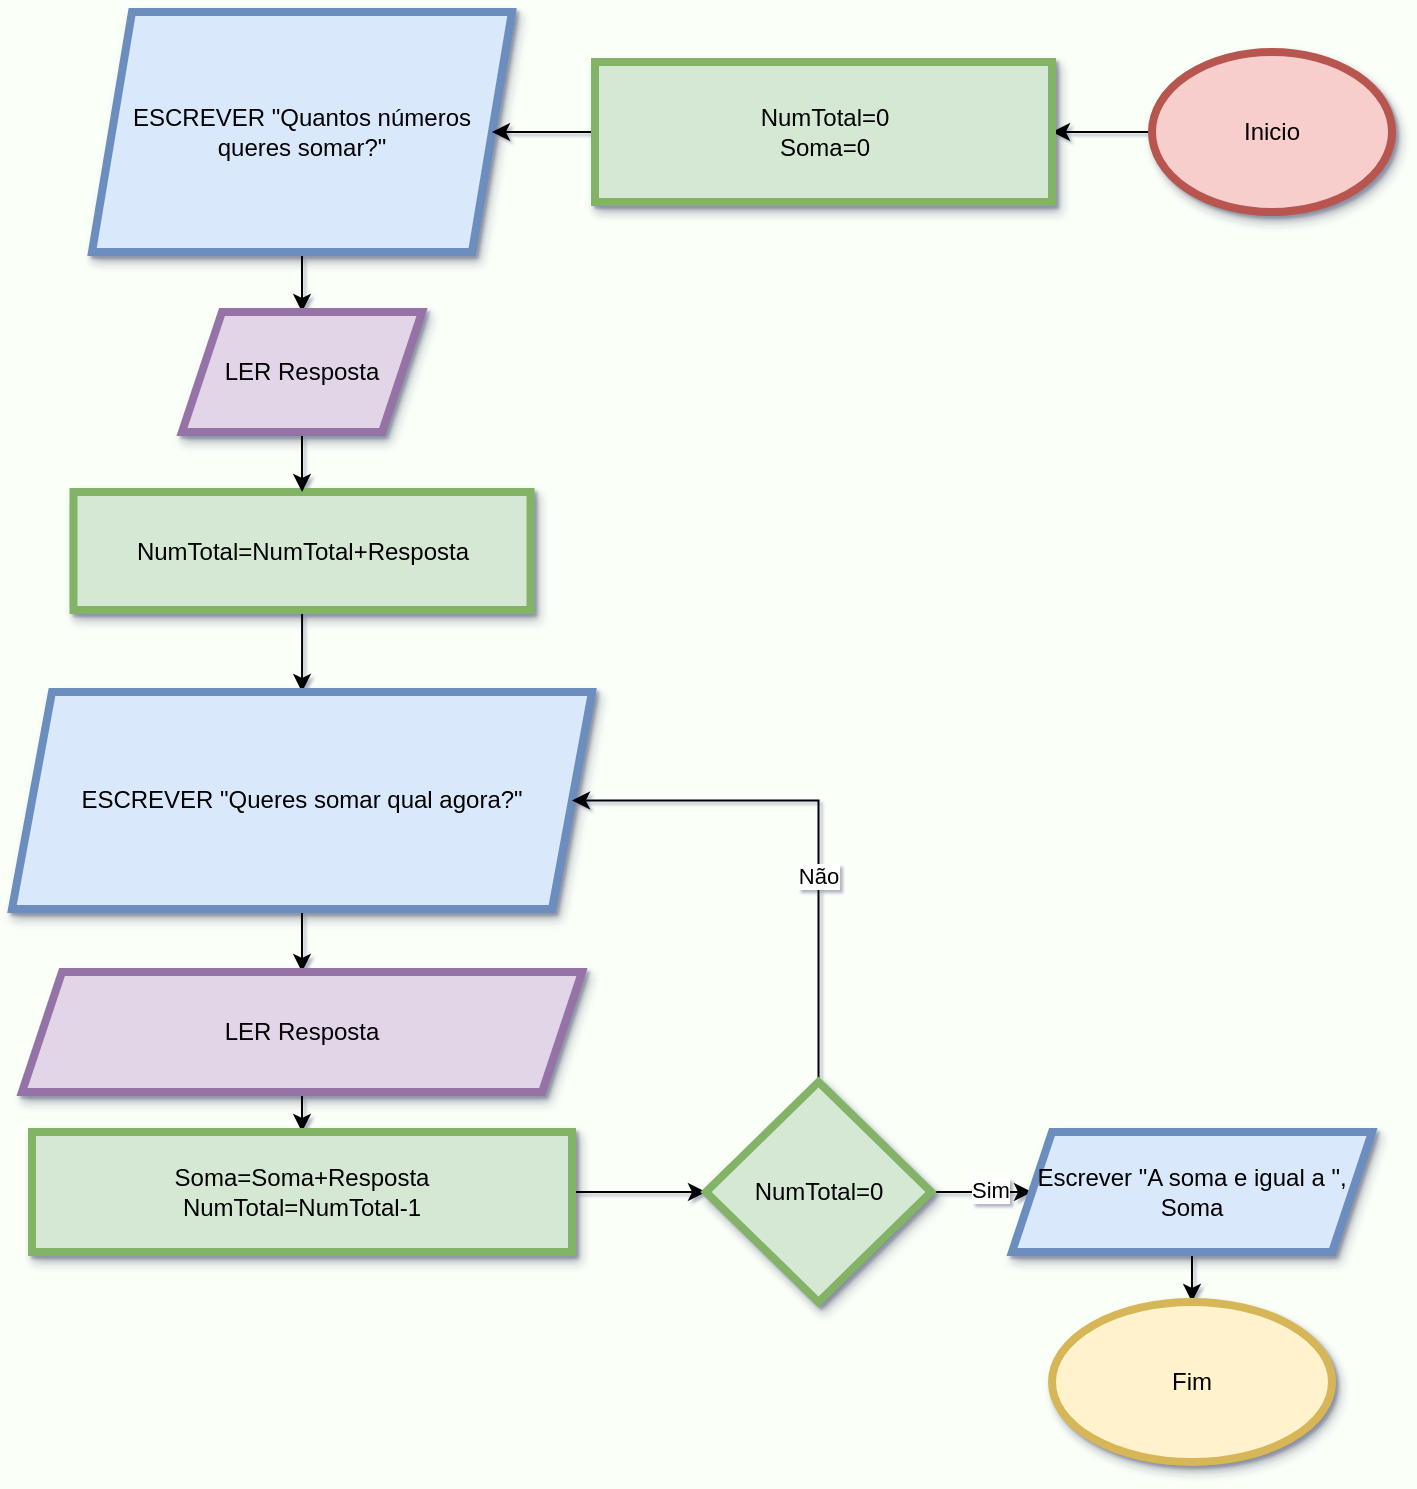 <mxfile version="28.2.4">
  <diagram name="Página-1" id="YWYwoeP4mRuZ2OBto-2d">
    <mxGraphModel dx="1426" dy="912" grid="1" gridSize="10" guides="1" tooltips="1" connect="1" arrows="1" fold="1" page="1" pageScale="1" pageWidth="827" pageHeight="1169" background="#FAFFF8" math="0" shadow="1">
      <root>
        <mxCell id="0" />
        <mxCell id="1" parent="0" />
        <mxCell id="06Gke2DZnT_ywNwkVbvP-31" value="" style="edgeStyle=orthogonalEdgeStyle;rounded=0;orthogonalLoop=1;jettySize=auto;html=1;" edge="1" parent="1" source="ZH_kPXTmaQF38pL4gd3C-1" target="06Gke2DZnT_ywNwkVbvP-30">
          <mxGeometry relative="1" as="geometry" />
        </mxCell>
        <mxCell id="ZH_kPXTmaQF38pL4gd3C-1" value="Inicio" style="ellipse;whiteSpace=wrap;html=1;fillColor=#f8cecc;strokeColor=#b85450;strokeWidth=4;shadow=1;" parent="1" vertex="1">
          <mxGeometry x="580" y="380" width="120" height="80" as="geometry" />
        </mxCell>
        <mxCell id="06Gke2DZnT_ywNwkVbvP-42" value="" style="edgeStyle=orthogonalEdgeStyle;rounded=0;orthogonalLoop=1;jettySize=auto;html=1;" edge="1" parent="1" source="06Gke2DZnT_ywNwkVbvP-21" target="06Gke2DZnT_ywNwkVbvP-41">
          <mxGeometry relative="1" as="geometry" />
        </mxCell>
        <mxCell id="06Gke2DZnT_ywNwkVbvP-21" value="ESCREVER &quot;Quantos números queres somar?&quot;" style="shape=parallelogram;perimeter=parallelogramPerimeter;whiteSpace=wrap;html=1;fixedSize=1;fillColor=#dae8fc;strokeColor=#6c8ebf;strokeWidth=4;shadow=1;" vertex="1" parent="1">
          <mxGeometry x="50" y="360" width="210" height="120" as="geometry" />
        </mxCell>
        <mxCell id="06Gke2DZnT_ywNwkVbvP-32" value="" style="edgeStyle=orthogonalEdgeStyle;rounded=0;orthogonalLoop=1;jettySize=auto;html=1;" edge="1" parent="1" source="06Gke2DZnT_ywNwkVbvP-30" target="06Gke2DZnT_ywNwkVbvP-21">
          <mxGeometry relative="1" as="geometry" />
        </mxCell>
        <mxCell id="06Gke2DZnT_ywNwkVbvP-30" value="&lt;div&gt;NumTotal=0&lt;/div&gt;&lt;div&gt;Soma=0&lt;/div&gt;" style="whiteSpace=wrap;html=1;fillColor=#d5e8d4;strokeColor=#82b366;strokeWidth=4;shadow=1;" vertex="1" parent="1">
          <mxGeometry x="301.5" y="385" width="228.5" height="70" as="geometry" />
        </mxCell>
        <mxCell id="06Gke2DZnT_ywNwkVbvP-39" value="" style="edgeStyle=orthogonalEdgeStyle;rounded=0;orthogonalLoop=1;jettySize=auto;html=1;" edge="1" parent="1" source="06Gke2DZnT_ywNwkVbvP-35" target="06Gke2DZnT_ywNwkVbvP-38">
          <mxGeometry relative="1" as="geometry" />
        </mxCell>
        <mxCell id="06Gke2DZnT_ywNwkVbvP-35" value="NumTotal=NumTotal+Resposta" style="whiteSpace=wrap;html=1;fillColor=#d5e8d4;strokeColor=#82b366;strokeWidth=4;shadow=1;" vertex="1" parent="1">
          <mxGeometry x="40.75" y="600" width="228.5" height="59" as="geometry" />
        </mxCell>
        <mxCell id="06Gke2DZnT_ywNwkVbvP-45" value="" style="edgeStyle=orthogonalEdgeStyle;rounded=0;orthogonalLoop=1;jettySize=auto;html=1;" edge="1" parent="1" source="06Gke2DZnT_ywNwkVbvP-38" target="06Gke2DZnT_ywNwkVbvP-44">
          <mxGeometry relative="1" as="geometry" />
        </mxCell>
        <mxCell id="06Gke2DZnT_ywNwkVbvP-38" value="ESCREVER &quot;Queres somar qual agora?&quot;" style="shape=parallelogram;perimeter=parallelogramPerimeter;whiteSpace=wrap;html=1;fixedSize=1;fillColor=#dae8fc;strokeColor=#6c8ebf;strokeWidth=4;shadow=1;" vertex="1" parent="1">
          <mxGeometry x="10" y="700" width="290" height="108.5" as="geometry" />
        </mxCell>
        <mxCell id="06Gke2DZnT_ywNwkVbvP-43" value="" style="edgeStyle=orthogonalEdgeStyle;rounded=0;orthogonalLoop=1;jettySize=auto;html=1;" edge="1" parent="1" source="06Gke2DZnT_ywNwkVbvP-41" target="06Gke2DZnT_ywNwkVbvP-35">
          <mxGeometry relative="1" as="geometry" />
        </mxCell>
        <mxCell id="06Gke2DZnT_ywNwkVbvP-41" value="LER Resposta" style="shape=parallelogram;perimeter=parallelogramPerimeter;whiteSpace=wrap;html=1;fixedSize=1;fillColor=#e1d5e7;strokeColor=#9673a6;strokeWidth=4;shadow=1;" vertex="1" parent="1">
          <mxGeometry x="95" y="510" width="120" height="60" as="geometry" />
        </mxCell>
        <mxCell id="06Gke2DZnT_ywNwkVbvP-47" value="" style="edgeStyle=orthogonalEdgeStyle;rounded=0;orthogonalLoop=1;jettySize=auto;html=1;" edge="1" parent="1" source="06Gke2DZnT_ywNwkVbvP-44" target="06Gke2DZnT_ywNwkVbvP-46">
          <mxGeometry relative="1" as="geometry" />
        </mxCell>
        <mxCell id="06Gke2DZnT_ywNwkVbvP-44" value="LER Resposta" style="shape=parallelogram;perimeter=parallelogramPerimeter;whiteSpace=wrap;html=1;fixedSize=1;fillColor=#e1d5e7;strokeColor=#9673a6;strokeWidth=4;shadow=1;" vertex="1" parent="1">
          <mxGeometry x="15" y="840" width="280" height="60" as="geometry" />
        </mxCell>
        <mxCell id="06Gke2DZnT_ywNwkVbvP-49" value="" style="edgeStyle=orthogonalEdgeStyle;rounded=0;orthogonalLoop=1;jettySize=auto;html=1;" edge="1" parent="1" source="06Gke2DZnT_ywNwkVbvP-46" target="06Gke2DZnT_ywNwkVbvP-48">
          <mxGeometry relative="1" as="geometry" />
        </mxCell>
        <mxCell id="06Gke2DZnT_ywNwkVbvP-46" value="Soma=Soma+Resposta&lt;div&gt;NumTotal=NumTotal-1&lt;/div&gt;" style="whiteSpace=wrap;html=1;fillColor=#d5e8d4;strokeColor=#82b366;strokeWidth=4;shadow=1;" vertex="1" parent="1">
          <mxGeometry x="20" y="920" width="270" height="60" as="geometry" />
        </mxCell>
        <mxCell id="06Gke2DZnT_ywNwkVbvP-55" value="" style="edgeStyle=orthogonalEdgeStyle;rounded=0;orthogonalLoop=1;jettySize=auto;html=1;" edge="1" parent="1" source="06Gke2DZnT_ywNwkVbvP-48" target="06Gke2DZnT_ywNwkVbvP-54">
          <mxGeometry relative="1" as="geometry" />
        </mxCell>
        <mxCell id="06Gke2DZnT_ywNwkVbvP-58" value="Sim" style="edgeLabel;html=1;align=center;verticalAlign=middle;resizable=0;points=[];" vertex="1" connectable="0" parent="06Gke2DZnT_ywNwkVbvP-55">
          <mxGeometry x="0.129" y="1" relative="1" as="geometry">
            <mxPoint x="1" as="offset" />
          </mxGeometry>
        </mxCell>
        <mxCell id="06Gke2DZnT_ywNwkVbvP-59" style="edgeStyle=orthogonalEdgeStyle;rounded=0;orthogonalLoop=1;jettySize=auto;html=1;entryX=1;entryY=0.5;entryDx=0;entryDy=0;" edge="1" parent="1" source="06Gke2DZnT_ywNwkVbvP-48" target="06Gke2DZnT_ywNwkVbvP-38">
          <mxGeometry relative="1" as="geometry">
            <Array as="points">
              <mxPoint x="413" y="754" />
            </Array>
          </mxGeometry>
        </mxCell>
        <mxCell id="06Gke2DZnT_ywNwkVbvP-60" value="Não" style="edgeLabel;html=1;align=center;verticalAlign=middle;resizable=0;points=[];" vertex="1" connectable="0" parent="06Gke2DZnT_ywNwkVbvP-59">
          <mxGeometry x="-0.22" y="1" relative="1" as="geometry">
            <mxPoint as="offset" />
          </mxGeometry>
        </mxCell>
        <mxCell id="06Gke2DZnT_ywNwkVbvP-48" value="NumTotal=0" style="rhombus;whiteSpace=wrap;html=1;fillColor=#d5e8d4;strokeColor=#82b366;strokeWidth=4;shadow=1;" vertex="1" parent="1">
          <mxGeometry x="357" y="895" width="112.5" height="110" as="geometry" />
        </mxCell>
        <mxCell id="06Gke2DZnT_ywNwkVbvP-57" value="" style="edgeStyle=orthogonalEdgeStyle;rounded=0;orthogonalLoop=1;jettySize=auto;html=1;" edge="1" parent="1" source="06Gke2DZnT_ywNwkVbvP-54" target="06Gke2DZnT_ywNwkVbvP-56">
          <mxGeometry relative="1" as="geometry" />
        </mxCell>
        <mxCell id="06Gke2DZnT_ywNwkVbvP-54" value="Escrever &quot;A soma e igual a &quot;, Soma" style="shape=parallelogram;perimeter=parallelogramPerimeter;whiteSpace=wrap;html=1;fixedSize=1;fillColor=#dae8fc;strokeColor=#6c8ebf;strokeWidth=4;shadow=1;" vertex="1" parent="1">
          <mxGeometry x="510" y="920" width="180" height="60" as="geometry" />
        </mxCell>
        <mxCell id="06Gke2DZnT_ywNwkVbvP-56" value="Fim" style="ellipse;whiteSpace=wrap;html=1;fillColor=#fff2cc;strokeColor=#d6b656;strokeWidth=4;shadow=1;" vertex="1" parent="1">
          <mxGeometry x="530" y="1005" width="140" height="80" as="geometry" />
        </mxCell>
      </root>
    </mxGraphModel>
  </diagram>
</mxfile>
